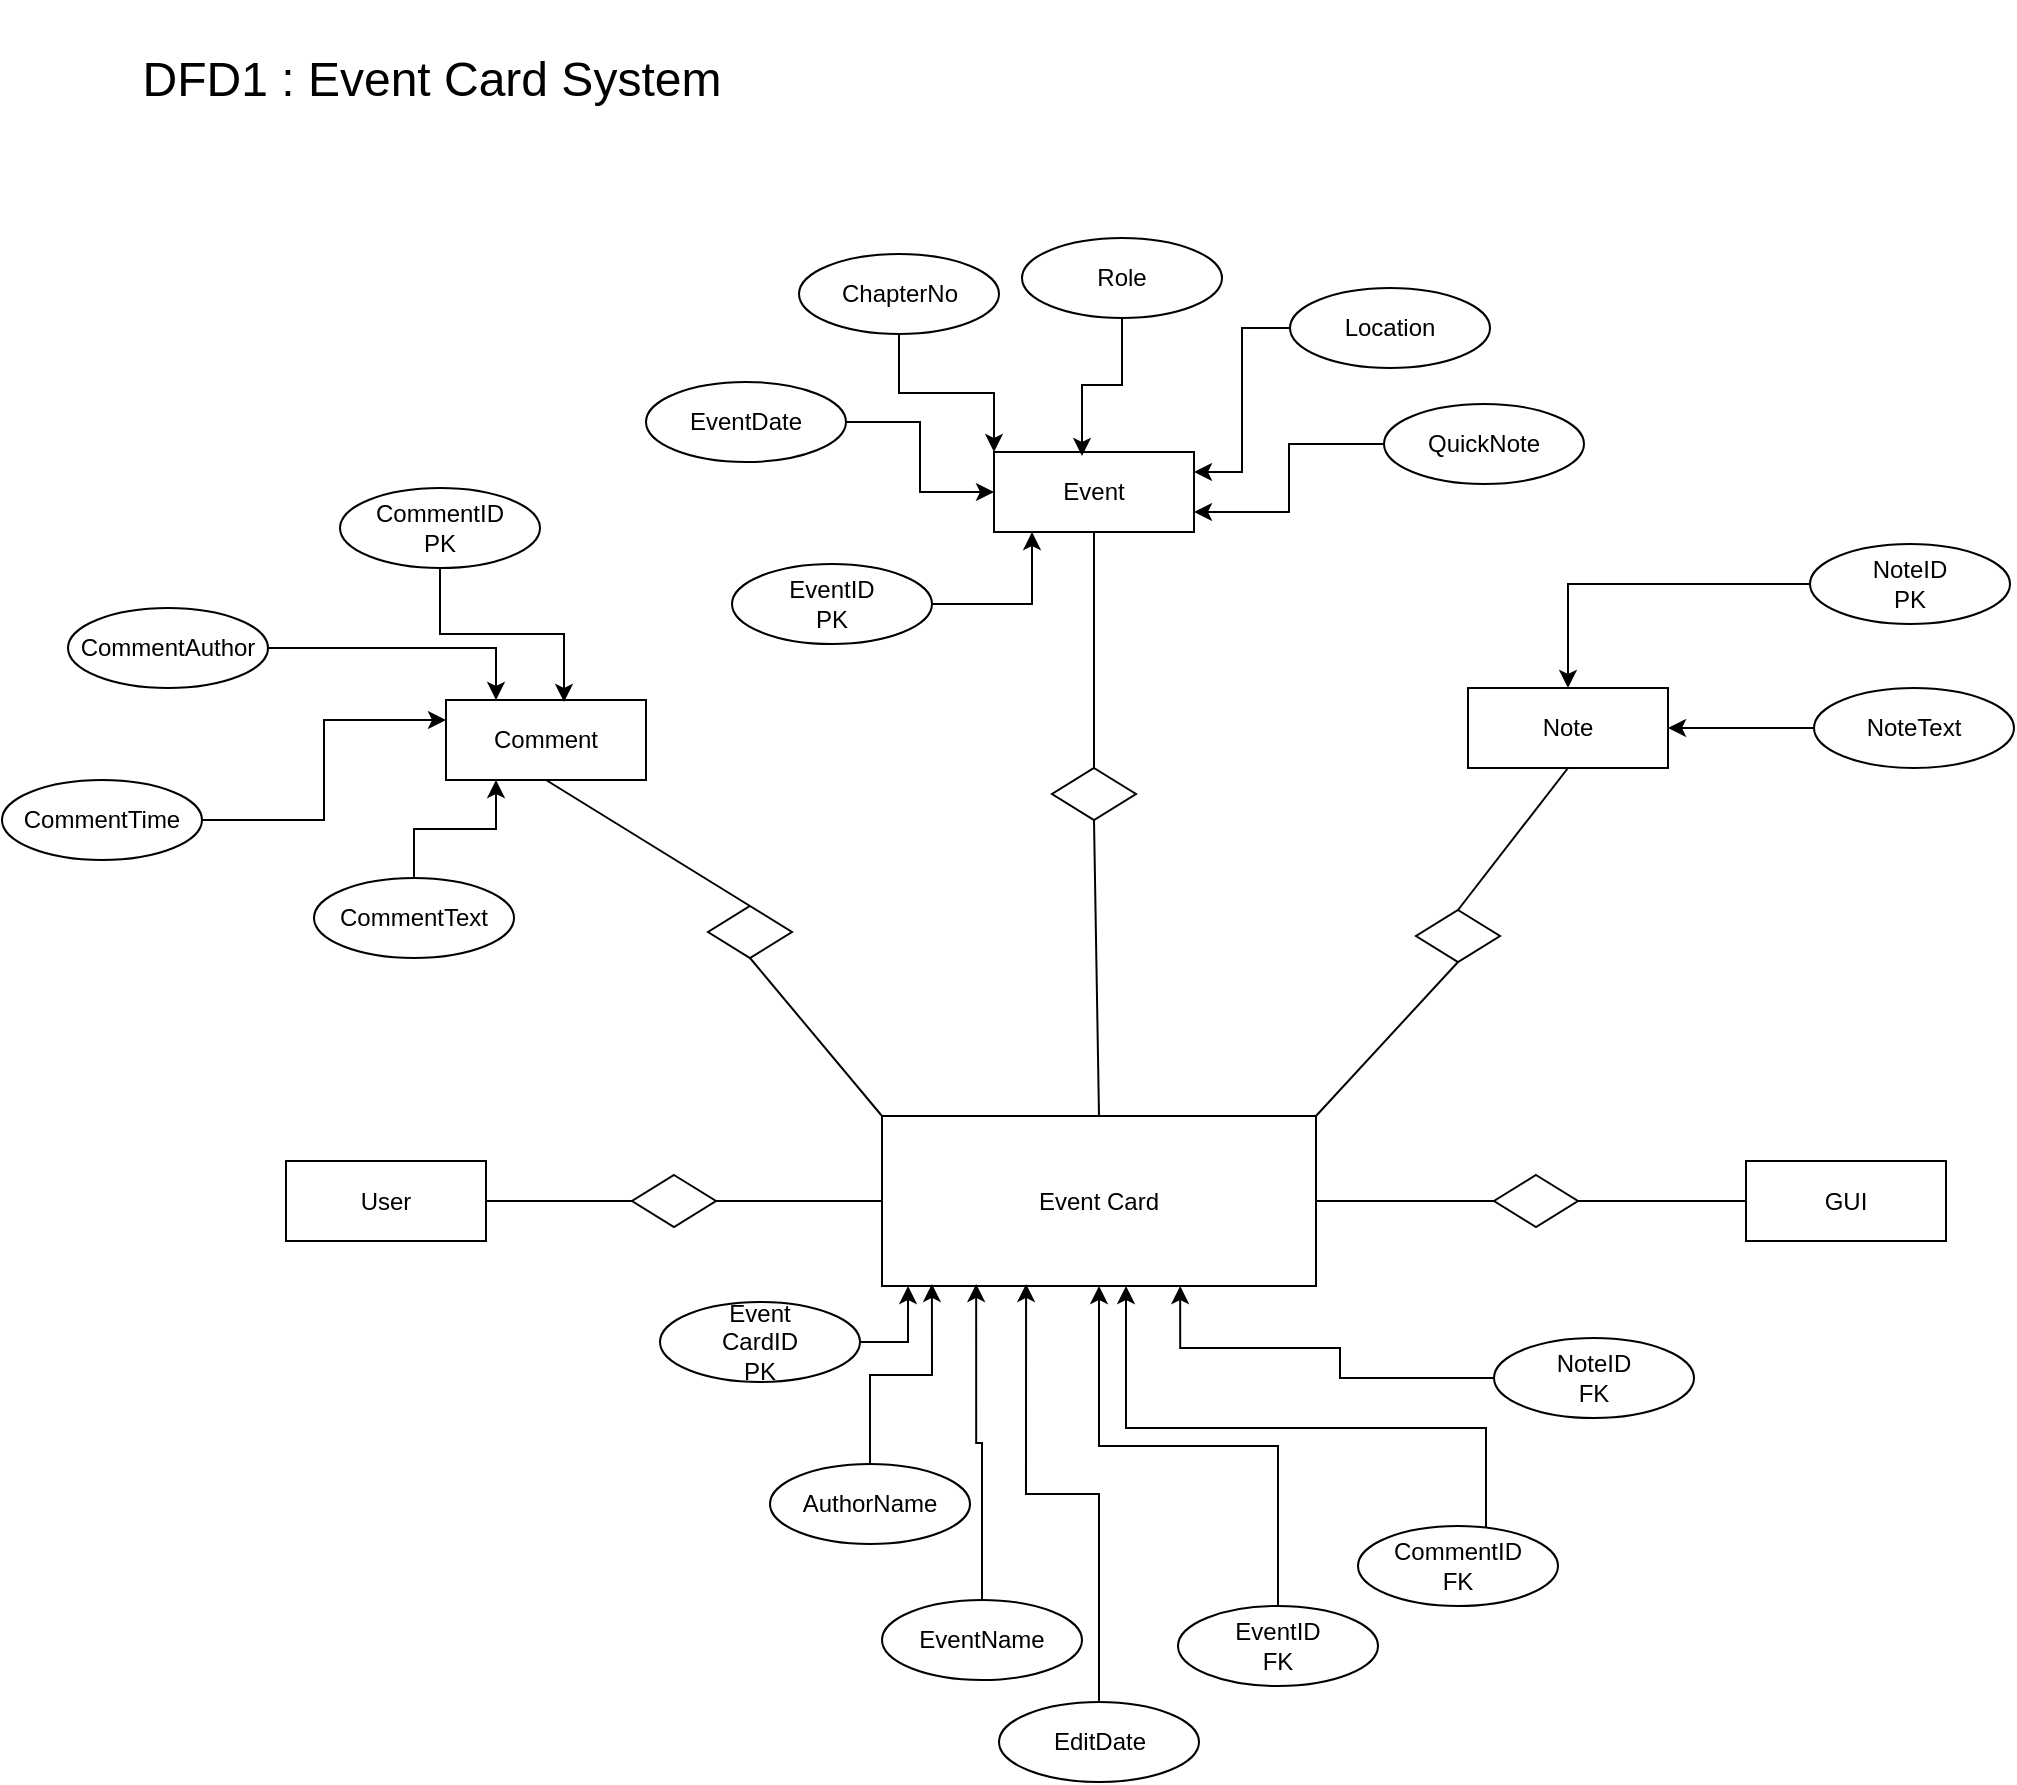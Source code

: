 <mxfile version="14.6.13" type="device"><diagram id="OwJAdhEKimbMbpAmpFVW" name="Page-1"><mxGraphModel dx="1826" dy="852" grid="0" gridSize="10" guides="1" tooltips="1" connect="1" arrows="1" fold="1" page="0" pageScale="1" pageWidth="850" pageHeight="1100" math="0" shadow="0"><root><mxCell id="0"/><mxCell id="1" parent="0"/><mxCell id="2" value="DFD1 : Event Card System" style="text;html=1;strokeColor=none;fillColor=none;align=center;verticalAlign=middle;whiteSpace=wrap;rounded=0;fontSize=24;" parent="1" vertex="1"><mxGeometry x="-178" y="50" width="300" height="80" as="geometry"/></mxCell><mxCell id="3" value="Event Card" style="whiteSpace=wrap;html=1;align=center;" parent="1" vertex="1"><mxGeometry x="197" y="608" width="217" height="85" as="geometry"/></mxCell><mxCell id="4" value="Comment" style="whiteSpace=wrap;html=1;align=center;" parent="1" vertex="1"><mxGeometry x="-21" y="400" width="100" height="40" as="geometry"/></mxCell><mxCell id="5" value="" style="shape=rhombus;perimeter=rhombusPerimeter;whiteSpace=wrap;html=1;align=center;" parent="1" vertex="1"><mxGeometry x="110" y="503" width="42" height="26" as="geometry"/></mxCell><mxCell id="6" value="" style="endArrow=none;html=1;rounded=0;exitX=0.5;exitY=1;exitDx=0;exitDy=0;entryX=0.5;entryY=0;entryDx=0;entryDy=0;" parent="1" source="4" target="5" edge="1"><mxGeometry relative="1" as="geometry"><mxPoint x="289" y="552" as="sourcePoint"/><mxPoint x="449" y="552" as="targetPoint"/></mxGeometry></mxCell><mxCell id="7" value="" style="endArrow=none;html=1;rounded=0;exitX=0;exitY=0;exitDx=0;exitDy=0;entryX=0.5;entryY=1;entryDx=0;entryDy=0;" parent="1" source="3" target="5" edge="1"><mxGeometry relative="1" as="geometry"><mxPoint x="211.75" y="608" as="sourcePoint"/><mxPoint x="210" y="524" as="targetPoint"/></mxGeometry></mxCell><mxCell id="13" value="Event" style="whiteSpace=wrap;html=1;align=center;" parent="1" vertex="1"><mxGeometry x="253" y="276" width="100" height="40" as="geometry"/></mxCell><mxCell id="14" value="" style="shape=rhombus;perimeter=rhombusPerimeter;whiteSpace=wrap;html=1;align=center;" parent="1" vertex="1"><mxGeometry x="282" y="434" width="42" height="26" as="geometry"/></mxCell><mxCell id="15" value="" style="endArrow=none;html=1;rounded=0;exitX=0.5;exitY=1;exitDx=0;exitDy=0;entryX=0.5;entryY=0;entryDx=0;entryDy=0;" parent="1" source="13" target="14" edge="1"><mxGeometry relative="1" as="geometry"><mxPoint x="395.5" y="552" as="sourcePoint"/><mxPoint x="555.5" y="552" as="targetPoint"/></mxGeometry></mxCell><mxCell id="16" value="" style="endArrow=none;html=1;rounded=0;exitX=0.5;exitY=0;exitDx=0;exitDy=0;entryX=0.5;entryY=1;entryDx=0;entryDy=0;" parent="1" source="3" target="14" edge="1"><mxGeometry relative="1" as="geometry"><mxPoint x="306.25" y="602" as="sourcePoint"/><mxPoint x="304.5" y="518" as="targetPoint"/></mxGeometry></mxCell><mxCell id="17" value="Note" style="whiteSpace=wrap;html=1;align=center;" parent="1" vertex="1"><mxGeometry x="490" y="394" width="100" height="40" as="geometry"/></mxCell><mxCell id="18" value="" style="shape=rhombus;perimeter=rhombusPerimeter;whiteSpace=wrap;html=1;align=center;" parent="1" vertex="1"><mxGeometry x="464" y="505" width="42" height="26" as="geometry"/></mxCell><mxCell id="19" value="" style="endArrow=none;html=1;rounded=0;exitX=0.5;exitY=1;exitDx=0;exitDy=0;entryX=0.5;entryY=0;entryDx=0;entryDy=0;" parent="1" source="17" target="18" edge="1"><mxGeometry relative="1" as="geometry"><mxPoint x="505" y="552" as="sourcePoint"/><mxPoint x="665" y="552" as="targetPoint"/></mxGeometry></mxCell><mxCell id="20" value="" style="endArrow=none;html=1;rounded=0;exitX=1;exitY=0;exitDx=0;exitDy=0;entryX=0.5;entryY=1;entryDx=0;entryDy=0;" parent="1" source="3" target="18" edge="1"><mxGeometry relative="1" as="geometry"><mxPoint x="414" y="608" as="sourcePoint"/><mxPoint x="414" y="518" as="targetPoint"/></mxGeometry></mxCell><mxCell id="21" value="User" style="whiteSpace=wrap;html=1;align=center;" parent="1" vertex="1"><mxGeometry x="-101" y="630.5" width="100" height="40" as="geometry"/></mxCell><mxCell id="22" value="" style="shape=rhombus;perimeter=rhombusPerimeter;whiteSpace=wrap;html=1;align=center;" parent="1" vertex="1"><mxGeometry x="72" y="637.5" width="42" height="26" as="geometry"/></mxCell><mxCell id="23" value="" style="endArrow=none;html=1;rounded=0;exitX=1;exitY=0.5;exitDx=0;exitDy=0;entryX=0;entryY=0.5;entryDx=0;entryDy=0;" parent="1" source="21" target="22" edge="1"><mxGeometry relative="1" as="geometry"><mxPoint x="111" y="586" as="sourcePoint"/><mxPoint x="271" y="586" as="targetPoint"/></mxGeometry></mxCell><mxCell id="24" value="" style="endArrow=none;html=1;rounded=0;exitX=0;exitY=0.5;exitDx=0;exitDy=0;entryX=1;entryY=0.5;entryDx=0;entryDy=0;" parent="1" source="3" target="22" edge="1"><mxGeometry relative="1" as="geometry"><mxPoint x="19.0" y="642" as="sourcePoint"/><mxPoint x="32" y="558" as="targetPoint"/></mxGeometry></mxCell><mxCell id="25" value="GUI" style="whiteSpace=wrap;html=1;align=center;" parent="1" vertex="1"><mxGeometry x="629" y="630.5" width="100" height="40" as="geometry"/></mxCell><mxCell id="26" value="" style="shape=rhombus;perimeter=rhombusPerimeter;whiteSpace=wrap;html=1;align=center;" parent="1" vertex="1"><mxGeometry x="503" y="637.5" width="42" height="26" as="geometry"/></mxCell><mxCell id="27" value="" style="endArrow=none;html=1;rounded=0;entryX=0;entryY=0.5;entryDx=0;entryDy=0;exitX=1;exitY=0.5;exitDx=0;exitDy=0;" parent="1" source="3" target="26" edge="1"><mxGeometry relative="1" as="geometry"><mxPoint x="480" y="635" as="sourcePoint"/><mxPoint x="706" y="588.5" as="targetPoint"/></mxGeometry></mxCell><mxCell id="28" value="" style="endArrow=none;html=1;rounded=0;exitX=0;exitY=0.5;exitDx=0;exitDy=0;entryX=1;entryY=0.5;entryDx=0;entryDy=0;" parent="1" source="25" target="26" edge="1"><mxGeometry relative="1" as="geometry"><mxPoint x="632" y="653" as="sourcePoint"/><mxPoint x="467" y="560.5" as="targetPoint"/></mxGeometry></mxCell><mxCell id="30" style="edgeStyle=orthogonalEdgeStyle;rounded=0;orthogonalLoop=1;jettySize=auto;html=1;entryX=0.115;entryY=0.988;entryDx=0;entryDy=0;entryPerimeter=0;" parent="1" source="29" target="3" edge="1"><mxGeometry relative="1" as="geometry"><mxPoint x="254" y="732" as="targetPoint"/></mxGeometry></mxCell><mxCell id="29" value="AuthorName" style="ellipse;whiteSpace=wrap;html=1;align=center;" parent="1" vertex="1"><mxGeometry x="141" y="782" width="100" height="40" as="geometry"/></mxCell><mxCell id="32" style="edgeStyle=orthogonalEdgeStyle;rounded=0;orthogonalLoop=1;jettySize=auto;html=1;entryX=0.217;entryY=0.988;entryDx=0;entryDy=0;entryPerimeter=0;" parent="1" source="31" target="3" edge="1"><mxGeometry relative="1" as="geometry"/></mxCell><mxCell id="31" value="EventName" style="ellipse;whiteSpace=wrap;html=1;align=center;" parent="1" vertex="1"><mxGeometry x="197" y="850" width="100" height="40" as="geometry"/></mxCell><mxCell id="33" value="EventID&lt;br&gt;FK" style="ellipse;whiteSpace=wrap;html=1;align=center;" parent="1" vertex="1"><mxGeometry x="345" y="853" width="100" height="40" as="geometry"/></mxCell><mxCell id="42" style="edgeStyle=orthogonalEdgeStyle;rounded=0;orthogonalLoop=1;jettySize=auto;html=1;entryX=0;entryY=0.5;entryDx=0;entryDy=0;" parent="1" source="36" target="13" edge="1"><mxGeometry relative="1" as="geometry"/></mxCell><mxCell id="36" value="EventDate" style="ellipse;whiteSpace=wrap;html=1;align=center;" parent="1" vertex="1"><mxGeometry x="79" y="241" width="100" height="40" as="geometry"/></mxCell><mxCell id="43" style="edgeStyle=orthogonalEdgeStyle;rounded=0;orthogonalLoop=1;jettySize=auto;html=1;entryX=0;entryY=0;entryDx=0;entryDy=0;" parent="1" source="37" target="13" edge="1"><mxGeometry relative="1" as="geometry"/></mxCell><mxCell id="37" value="ChapterNo" style="ellipse;whiteSpace=wrap;html=1;align=center;" parent="1" vertex="1"><mxGeometry x="155.5" y="177" width="100" height="40" as="geometry"/></mxCell><mxCell id="44" style="edgeStyle=orthogonalEdgeStyle;rounded=0;orthogonalLoop=1;jettySize=auto;html=1;entryX=0.44;entryY=0.05;entryDx=0;entryDy=0;entryPerimeter=0;" parent="1" source="38" target="13" edge="1"><mxGeometry relative="1" as="geometry"/></mxCell><mxCell id="38" value="Role" style="ellipse;whiteSpace=wrap;html=1;align=center;" parent="1" vertex="1"><mxGeometry x="267" y="169" width="100" height="40" as="geometry"/></mxCell><mxCell id="45" style="edgeStyle=orthogonalEdgeStyle;rounded=0;orthogonalLoop=1;jettySize=auto;html=1;entryX=1;entryY=0.25;entryDx=0;entryDy=0;" parent="1" source="39" target="13" edge="1"><mxGeometry relative="1" as="geometry"/></mxCell><mxCell id="39" value="Location" style="ellipse;whiteSpace=wrap;html=1;align=center;" parent="1" vertex="1"><mxGeometry x="401" y="194" width="100" height="40" as="geometry"/></mxCell><mxCell id="46" style="edgeStyle=orthogonalEdgeStyle;rounded=0;orthogonalLoop=1;jettySize=auto;html=1;entryX=1;entryY=0.75;entryDx=0;entryDy=0;" parent="1" source="40" target="13" edge="1"><mxGeometry relative="1" as="geometry"><mxPoint x="358" y="309" as="targetPoint"/></mxGeometry></mxCell><mxCell id="40" value="QuickNote" style="ellipse;whiteSpace=wrap;html=1;align=center;" parent="1" vertex="1"><mxGeometry x="448" y="252" width="100" height="40" as="geometry"/></mxCell><mxCell id="51" style="edgeStyle=orthogonalEdgeStyle;rounded=0;orthogonalLoop=1;jettySize=auto;html=1;entryX=0.25;entryY=0;entryDx=0;entryDy=0;" parent="1" source="48" target="4" edge="1"><mxGeometry relative="1" as="geometry"/></mxCell><mxCell id="48" value="CommentAuthor" style="ellipse;whiteSpace=wrap;html=1;align=center;" parent="1" vertex="1"><mxGeometry x="-210" y="354" width="100" height="40" as="geometry"/></mxCell><mxCell id="52" style="edgeStyle=orthogonalEdgeStyle;rounded=0;orthogonalLoop=1;jettySize=auto;html=1;entryX=0;entryY=0.25;entryDx=0;entryDy=0;" parent="1" source="49" target="4" edge="1"><mxGeometry relative="1" as="geometry"/></mxCell><mxCell id="49" value="CommentTime" style="ellipse;whiteSpace=wrap;html=1;align=center;" parent="1" vertex="1"><mxGeometry x="-243" y="440" width="100" height="40" as="geometry"/></mxCell><mxCell id="53" style="edgeStyle=orthogonalEdgeStyle;rounded=0;orthogonalLoop=1;jettySize=auto;html=1;entryX=0.25;entryY=1;entryDx=0;entryDy=0;" parent="1" source="50" target="4" edge="1"><mxGeometry relative="1" as="geometry"/></mxCell><mxCell id="50" value="CommentText" style="ellipse;whiteSpace=wrap;html=1;align=center;" parent="1" vertex="1"><mxGeometry x="-87" y="489" width="100" height="40" as="geometry"/></mxCell><mxCell id="55" style="edgeStyle=orthogonalEdgeStyle;rounded=0;orthogonalLoop=1;jettySize=auto;html=1;entryX=1;entryY=0.5;entryDx=0;entryDy=0;" parent="1" source="54" target="17" edge="1"><mxGeometry relative="1" as="geometry"/></mxCell><mxCell id="54" value="NoteText" style="ellipse;whiteSpace=wrap;html=1;align=center;" parent="1" vertex="1"><mxGeometry x="663" y="394" width="100" height="40" as="geometry"/></mxCell><mxCell id="61" style="edgeStyle=orthogonalEdgeStyle;rounded=0;orthogonalLoop=1;jettySize=auto;html=1;" parent="1" source="56" target="17" edge="1"><mxGeometry relative="1" as="geometry"/></mxCell><mxCell id="56" value="NoteID&lt;br&gt;PK" style="ellipse;whiteSpace=wrap;html=1;align=center;" parent="1" vertex="1"><mxGeometry x="661" y="322" width="100" height="40" as="geometry"/></mxCell><mxCell id="60" style="edgeStyle=orthogonalEdgeStyle;rounded=0;orthogonalLoop=1;jettySize=auto;html=1;entryX=0.19;entryY=1;entryDx=0;entryDy=0;entryPerimeter=0;" parent="1" source="57" target="13" edge="1"><mxGeometry relative="1" as="geometry"/></mxCell><mxCell id="57" value="EventID&lt;br&gt;PK" style="ellipse;whiteSpace=wrap;html=1;align=center;" parent="1" vertex="1"><mxGeometry x="122" y="332" width="100" height="40" as="geometry"/></mxCell><mxCell id="59" style="edgeStyle=orthogonalEdgeStyle;rounded=0;orthogonalLoop=1;jettySize=auto;html=1;entryX=0.59;entryY=0.025;entryDx=0;entryDy=0;entryPerimeter=0;" parent="1" source="58" target="4" edge="1"><mxGeometry relative="1" as="geometry"/></mxCell><mxCell id="58" value="CommentID&lt;br&gt;PK" style="ellipse;whiteSpace=wrap;html=1;align=center;" parent="1" vertex="1"><mxGeometry x="-74" y="294" width="100" height="40" as="geometry"/></mxCell><mxCell id="qCvquO4XrSroerTNTNUO-61" value="Event&lt;br&gt;CardID&lt;br&gt;PK" style="ellipse;whiteSpace=wrap;html=1;align=center;" vertex="1" parent="1"><mxGeometry x="86" y="701" width="100" height="40" as="geometry"/></mxCell><mxCell id="qCvquO4XrSroerTNTNUO-62" style="edgeStyle=orthogonalEdgeStyle;rounded=0;orthogonalLoop=1;jettySize=auto;html=1;entryX=0.06;entryY=1;entryDx=0;entryDy=0;entryPerimeter=0;" edge="1" parent="1" source="qCvquO4XrSroerTNTNUO-61" target="3"><mxGeometry relative="1" as="geometry"><mxPoint x="225" y="829" as="sourcePoint"/><mxPoint x="246.06" y="703" as="targetPoint"/></mxGeometry></mxCell><mxCell id="qCvquO4XrSroerTNTNUO-63" value="EditDate" style="ellipse;whiteSpace=wrap;html=1;align=center;" vertex="1" parent="1"><mxGeometry x="255.5" y="901" width="100" height="40" as="geometry"/></mxCell><mxCell id="qCvquO4XrSroerTNTNUO-65" value="CommentID&lt;br&gt;FK" style="ellipse;whiteSpace=wrap;html=1;align=center;" vertex="1" parent="1"><mxGeometry x="435" y="813" width="100" height="40" as="geometry"/></mxCell><mxCell id="qCvquO4XrSroerTNTNUO-67" style="edgeStyle=orthogonalEdgeStyle;rounded=0;orthogonalLoop=1;jettySize=auto;html=1;entryX=0.332;entryY=0.988;entryDx=0;entryDy=0;entryPerimeter=0;" edge="1" parent="1" source="qCvquO4XrSroerTNTNUO-63" target="3"><mxGeometry relative="1" as="geometry"><mxPoint x="257" y="860" as="sourcePoint"/><mxPoint x="254.089" y="701.98" as="targetPoint"/></mxGeometry></mxCell><mxCell id="qCvquO4XrSroerTNTNUO-68" style="edgeStyle=orthogonalEdgeStyle;rounded=0;orthogonalLoop=1;jettySize=auto;html=1;" edge="1" parent="1" source="33" target="3"><mxGeometry relative="1" as="geometry"><mxPoint x="315.5" y="911" as="sourcePoint"/><mxPoint x="279.044" y="701.98" as="targetPoint"/></mxGeometry></mxCell><mxCell id="qCvquO4XrSroerTNTNUO-69" style="edgeStyle=orthogonalEdgeStyle;rounded=0;orthogonalLoop=1;jettySize=auto;html=1;exitX=0.64;exitY=0.025;exitDx=0;exitDy=0;exitPerimeter=0;" edge="1" parent="1" source="qCvquO4XrSroerTNTNUO-65" target="3"><mxGeometry relative="1" as="geometry"><mxPoint x="384" y="744" as="sourcePoint"/><mxPoint x="395" y="695" as="targetPoint"/><Array as="points"><mxPoint x="499" y="764"/><mxPoint x="319" y="764"/></Array></mxGeometry></mxCell><mxCell id="qCvquO4XrSroerTNTNUO-70" value="NoteID&lt;br&gt;FK" style="ellipse;whiteSpace=wrap;html=1;align=center;" vertex="1" parent="1"><mxGeometry x="503" y="719" width="100" height="40" as="geometry"/></mxCell><mxCell id="qCvquO4XrSroerTNTNUO-71" style="edgeStyle=orthogonalEdgeStyle;rounded=0;orthogonalLoop=1;jettySize=auto;html=1;entryX=0.687;entryY=1;entryDx=0;entryDy=0;entryPerimeter=0;" edge="1" parent="1" source="qCvquO4XrSroerTNTNUO-70" target="3"><mxGeometry relative="1" as="geometry"><mxPoint x="472" y="806" as="sourcePoint"/><mxPoint x="337" y="690" as="targetPoint"/><Array as="points"><mxPoint x="426" y="739"/><mxPoint x="426" y="724"/><mxPoint x="346" y="724"/></Array></mxGeometry></mxCell></root></mxGraphModel></diagram></mxfile>